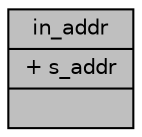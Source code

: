 digraph "in_addr"
{
 // LATEX_PDF_SIZE
  edge [fontname="Helvetica",fontsize="10",labelfontname="Helvetica",labelfontsize="10"];
  node [fontname="Helvetica",fontsize="10",shape=record];
  Node1 [label="{in_addr\n|+ s_addr\l|}",height=0.2,width=0.4,color="black", fillcolor="grey75", style="filled", fontcolor="black",tooltip=" "];
}
